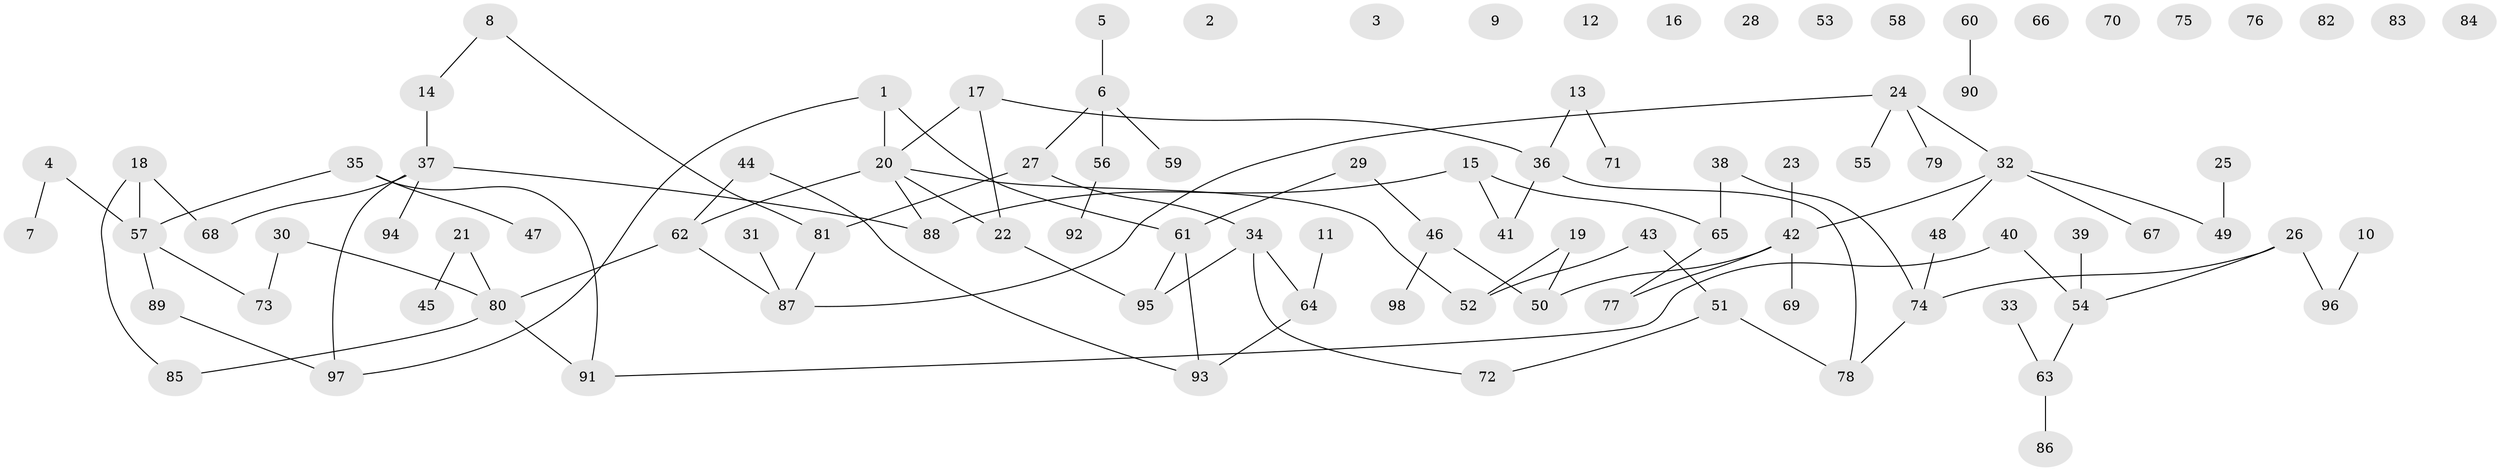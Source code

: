 // Generated by graph-tools (version 1.1) at 2025/49/03/09/25 03:49:06]
// undirected, 98 vertices, 101 edges
graph export_dot {
graph [start="1"]
  node [color=gray90,style=filled];
  1;
  2;
  3;
  4;
  5;
  6;
  7;
  8;
  9;
  10;
  11;
  12;
  13;
  14;
  15;
  16;
  17;
  18;
  19;
  20;
  21;
  22;
  23;
  24;
  25;
  26;
  27;
  28;
  29;
  30;
  31;
  32;
  33;
  34;
  35;
  36;
  37;
  38;
  39;
  40;
  41;
  42;
  43;
  44;
  45;
  46;
  47;
  48;
  49;
  50;
  51;
  52;
  53;
  54;
  55;
  56;
  57;
  58;
  59;
  60;
  61;
  62;
  63;
  64;
  65;
  66;
  67;
  68;
  69;
  70;
  71;
  72;
  73;
  74;
  75;
  76;
  77;
  78;
  79;
  80;
  81;
  82;
  83;
  84;
  85;
  86;
  87;
  88;
  89;
  90;
  91;
  92;
  93;
  94;
  95;
  96;
  97;
  98;
  1 -- 20;
  1 -- 61;
  1 -- 97;
  4 -- 7;
  4 -- 57;
  5 -- 6;
  6 -- 27;
  6 -- 56;
  6 -- 59;
  8 -- 14;
  8 -- 81;
  10 -- 96;
  11 -- 64;
  13 -- 36;
  13 -- 71;
  14 -- 37;
  15 -- 41;
  15 -- 65;
  15 -- 88;
  17 -- 20;
  17 -- 22;
  17 -- 36;
  18 -- 57;
  18 -- 68;
  18 -- 85;
  19 -- 50;
  19 -- 52;
  20 -- 22;
  20 -- 52;
  20 -- 62;
  20 -- 88;
  21 -- 45;
  21 -- 80;
  22 -- 95;
  23 -- 42;
  24 -- 32;
  24 -- 55;
  24 -- 79;
  24 -- 87;
  25 -- 49;
  26 -- 54;
  26 -- 74;
  26 -- 96;
  27 -- 34;
  27 -- 81;
  29 -- 46;
  29 -- 61;
  30 -- 73;
  30 -- 80;
  31 -- 87;
  32 -- 42;
  32 -- 48;
  32 -- 49;
  32 -- 67;
  33 -- 63;
  34 -- 64;
  34 -- 72;
  34 -- 95;
  35 -- 47;
  35 -- 57;
  35 -- 91;
  36 -- 41;
  36 -- 78;
  37 -- 68;
  37 -- 88;
  37 -- 94;
  37 -- 97;
  38 -- 65;
  38 -- 74;
  39 -- 54;
  40 -- 54;
  40 -- 91;
  42 -- 50;
  42 -- 69;
  42 -- 77;
  43 -- 51;
  43 -- 52;
  44 -- 62;
  44 -- 93;
  46 -- 50;
  46 -- 98;
  48 -- 74;
  51 -- 72;
  51 -- 78;
  54 -- 63;
  56 -- 92;
  57 -- 73;
  57 -- 89;
  60 -- 90;
  61 -- 93;
  61 -- 95;
  62 -- 80;
  62 -- 87;
  63 -- 86;
  64 -- 93;
  65 -- 77;
  74 -- 78;
  80 -- 85;
  80 -- 91;
  81 -- 87;
  89 -- 97;
}
